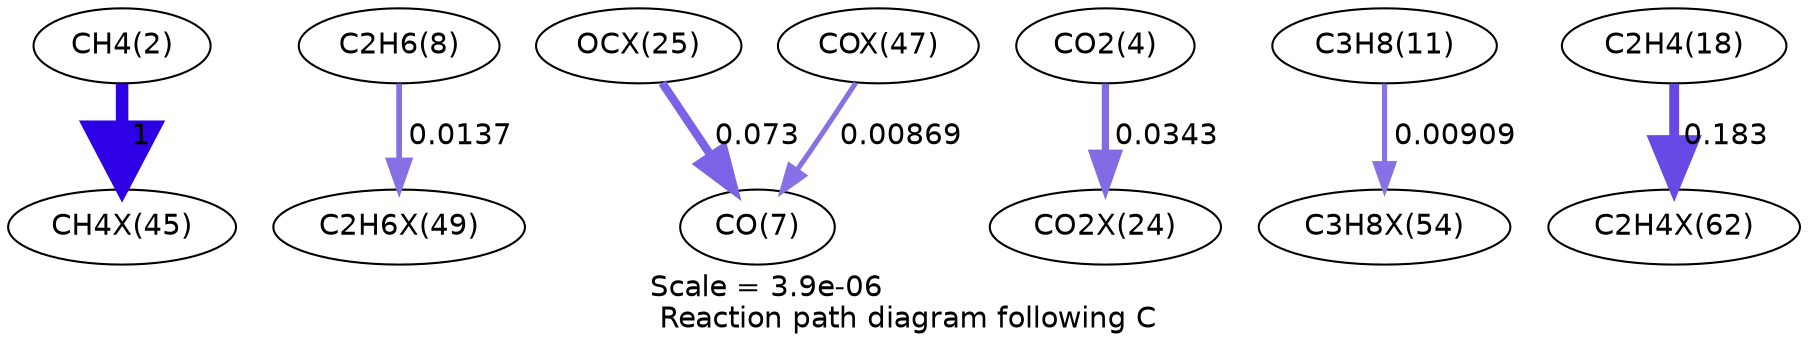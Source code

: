 digraph reaction_paths {
center=1;
s4 -> s86[fontname="Helvetica", penwidth=6, arrowsize=3, color="0.7, 1.5, 0.9"
, label=" 1"];
s10 -> s90[fontname="Helvetica", penwidth=2.76, arrowsize=1.38, color="0.7, 0.514, 0.9"
, label=" 0.0137"];
s82 -> s9[fontname="Helvetica", penwidth=4.02, arrowsize=2.01, color="0.7, 0.573, 0.9"
, label=" 0.073"];
s88 -> s9[fontname="Helvetica", penwidth=2.42, arrowsize=1.21, color="0.7, 0.509, 0.9"
, label=" 0.00869"];
s6 -> s81[fontname="Helvetica", penwidth=3.45, arrowsize=1.73, color="0.7, 0.534, 0.9"
, label=" 0.0343"];
s13 -> s93[fontname="Helvetica", penwidth=2.45, arrowsize=1.23, color="0.7, 0.509, 0.9"
, label=" 0.00909"];
s20 -> s100[fontname="Helvetica", penwidth=4.72, arrowsize=2.36, color="0.7, 0.683, 0.9"
, label=" 0.183"];
s4 [ fontname="Helvetica", label="CH4(2)"];
s6 [ fontname="Helvetica", label="CO2(4)"];
s9 [ fontname="Helvetica", label="CO(7)"];
s10 [ fontname="Helvetica", label="C2H6(8)"];
s13 [ fontname="Helvetica", label="C3H8(11)"];
s20 [ fontname="Helvetica", label="C2H4(18)"];
s81 [ fontname="Helvetica", label="CO2X(24)"];
s82 [ fontname="Helvetica", label="OCX(25)"];
s86 [ fontname="Helvetica", label="CH4X(45)"];
s88 [ fontname="Helvetica", label="COX(47)"];
s90 [ fontname="Helvetica", label="C2H6X(49)"];
s93 [ fontname="Helvetica", label="C3H8X(54)"];
s100 [ fontname="Helvetica", label="C2H4X(62)"];
 label = "Scale = 3.9e-06\l Reaction path diagram following C";
 fontname = "Helvetica";
}
